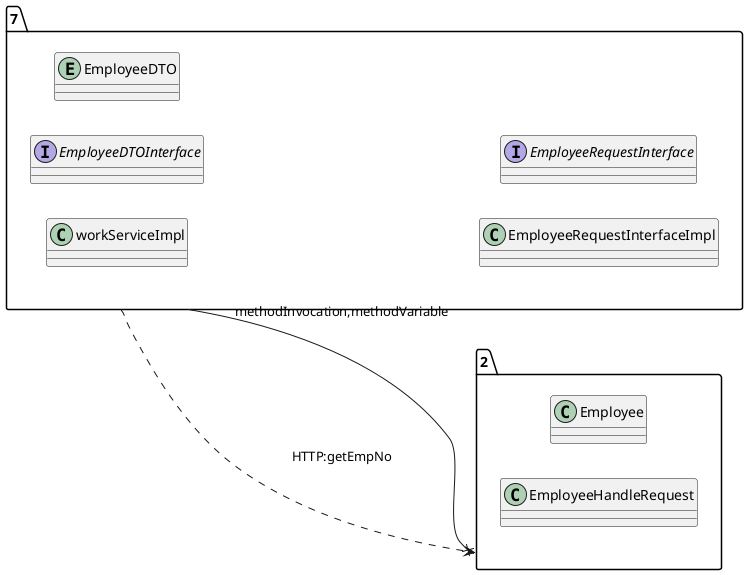 @startuml 
allow_mixing
left to right direction
package "7"{
class workServiceImpl
interface EmployeeDTOInterface
entity EmployeeDTO
class EmployeeRequestInterfaceImpl
interface EmployeeRequestInterface

}
package "2"{
class Employee
class EmployeeHandleRequest

}
"7" --x "2":methodInvocation,methodVariable
"7" ..> "2":HTTP:getEmpNo
@enduml